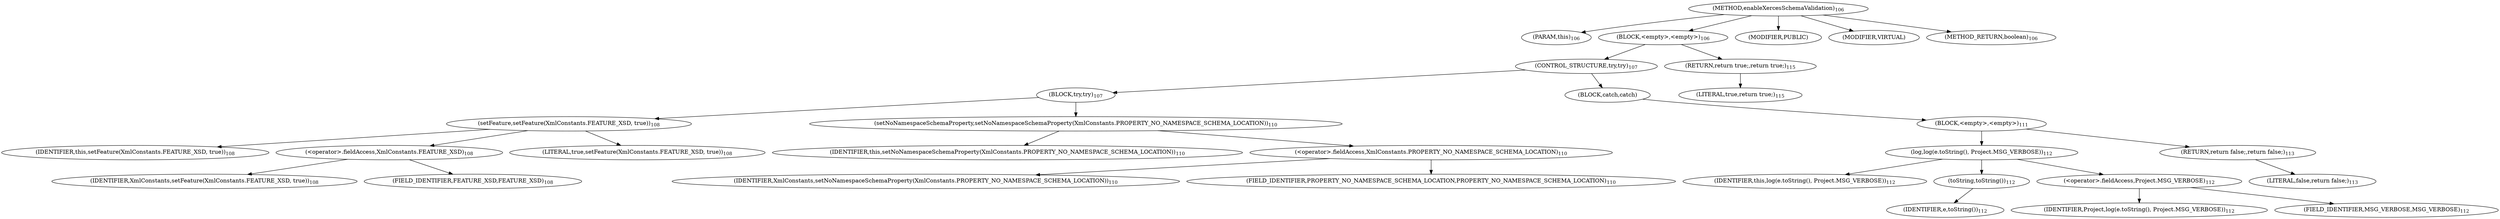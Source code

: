 digraph "enableXercesSchemaValidation" {  
"144" [label = <(METHOD,enableXercesSchemaValidation)<SUB>106</SUB>> ]
"6" [label = <(PARAM,this)<SUB>106</SUB>> ]
"145" [label = <(BLOCK,&lt;empty&gt;,&lt;empty&gt;)<SUB>106</SUB>> ]
"146" [label = <(CONTROL_STRUCTURE,try,try)<SUB>107</SUB>> ]
"147" [label = <(BLOCK,try,try)<SUB>107</SUB>> ]
"148" [label = <(setFeature,setFeature(XmlConstants.FEATURE_XSD, true))<SUB>108</SUB>> ]
"5" [label = <(IDENTIFIER,this,setFeature(XmlConstants.FEATURE_XSD, true))<SUB>108</SUB>> ]
"149" [label = <(&lt;operator&gt;.fieldAccess,XmlConstants.FEATURE_XSD)<SUB>108</SUB>> ]
"150" [label = <(IDENTIFIER,XmlConstants,setFeature(XmlConstants.FEATURE_XSD, true))<SUB>108</SUB>> ]
"151" [label = <(FIELD_IDENTIFIER,FEATURE_XSD,FEATURE_XSD)<SUB>108</SUB>> ]
"152" [label = <(LITERAL,true,setFeature(XmlConstants.FEATURE_XSD, true))<SUB>108</SUB>> ]
"153" [label = <(setNoNamespaceSchemaProperty,setNoNamespaceSchemaProperty(XmlConstants.PROPERTY_NO_NAMESPACE_SCHEMA_LOCATION))<SUB>110</SUB>> ]
"7" [label = <(IDENTIFIER,this,setNoNamespaceSchemaProperty(XmlConstants.PROPERTY_NO_NAMESPACE_SCHEMA_LOCATION))<SUB>110</SUB>> ]
"154" [label = <(&lt;operator&gt;.fieldAccess,XmlConstants.PROPERTY_NO_NAMESPACE_SCHEMA_LOCATION)<SUB>110</SUB>> ]
"155" [label = <(IDENTIFIER,XmlConstants,setNoNamespaceSchemaProperty(XmlConstants.PROPERTY_NO_NAMESPACE_SCHEMA_LOCATION))<SUB>110</SUB>> ]
"156" [label = <(FIELD_IDENTIFIER,PROPERTY_NO_NAMESPACE_SCHEMA_LOCATION,PROPERTY_NO_NAMESPACE_SCHEMA_LOCATION)<SUB>110</SUB>> ]
"157" [label = <(BLOCK,catch,catch)> ]
"158" [label = <(BLOCK,&lt;empty&gt;,&lt;empty&gt;)<SUB>111</SUB>> ]
"159" [label = <(log,log(e.toString(), Project.MSG_VERBOSE))<SUB>112</SUB>> ]
"8" [label = <(IDENTIFIER,this,log(e.toString(), Project.MSG_VERBOSE))<SUB>112</SUB>> ]
"160" [label = <(toString,toString())<SUB>112</SUB>> ]
"161" [label = <(IDENTIFIER,e,toString())<SUB>112</SUB>> ]
"162" [label = <(&lt;operator&gt;.fieldAccess,Project.MSG_VERBOSE)<SUB>112</SUB>> ]
"163" [label = <(IDENTIFIER,Project,log(e.toString(), Project.MSG_VERBOSE))<SUB>112</SUB>> ]
"164" [label = <(FIELD_IDENTIFIER,MSG_VERBOSE,MSG_VERBOSE)<SUB>112</SUB>> ]
"165" [label = <(RETURN,return false;,return false;)<SUB>113</SUB>> ]
"166" [label = <(LITERAL,false,return false;)<SUB>113</SUB>> ]
"167" [label = <(RETURN,return true;,return true;)<SUB>115</SUB>> ]
"168" [label = <(LITERAL,true,return true;)<SUB>115</SUB>> ]
"169" [label = <(MODIFIER,PUBLIC)> ]
"170" [label = <(MODIFIER,VIRTUAL)> ]
"171" [label = <(METHOD_RETURN,boolean)<SUB>106</SUB>> ]
  "144" -> "6" 
  "144" -> "145" 
  "144" -> "169" 
  "144" -> "170" 
  "144" -> "171" 
  "145" -> "146" 
  "145" -> "167" 
  "146" -> "147" 
  "146" -> "157" 
  "147" -> "148" 
  "147" -> "153" 
  "148" -> "5" 
  "148" -> "149" 
  "148" -> "152" 
  "149" -> "150" 
  "149" -> "151" 
  "153" -> "7" 
  "153" -> "154" 
  "154" -> "155" 
  "154" -> "156" 
  "157" -> "158" 
  "158" -> "159" 
  "158" -> "165" 
  "159" -> "8" 
  "159" -> "160" 
  "159" -> "162" 
  "160" -> "161" 
  "162" -> "163" 
  "162" -> "164" 
  "165" -> "166" 
  "167" -> "168" 
}
